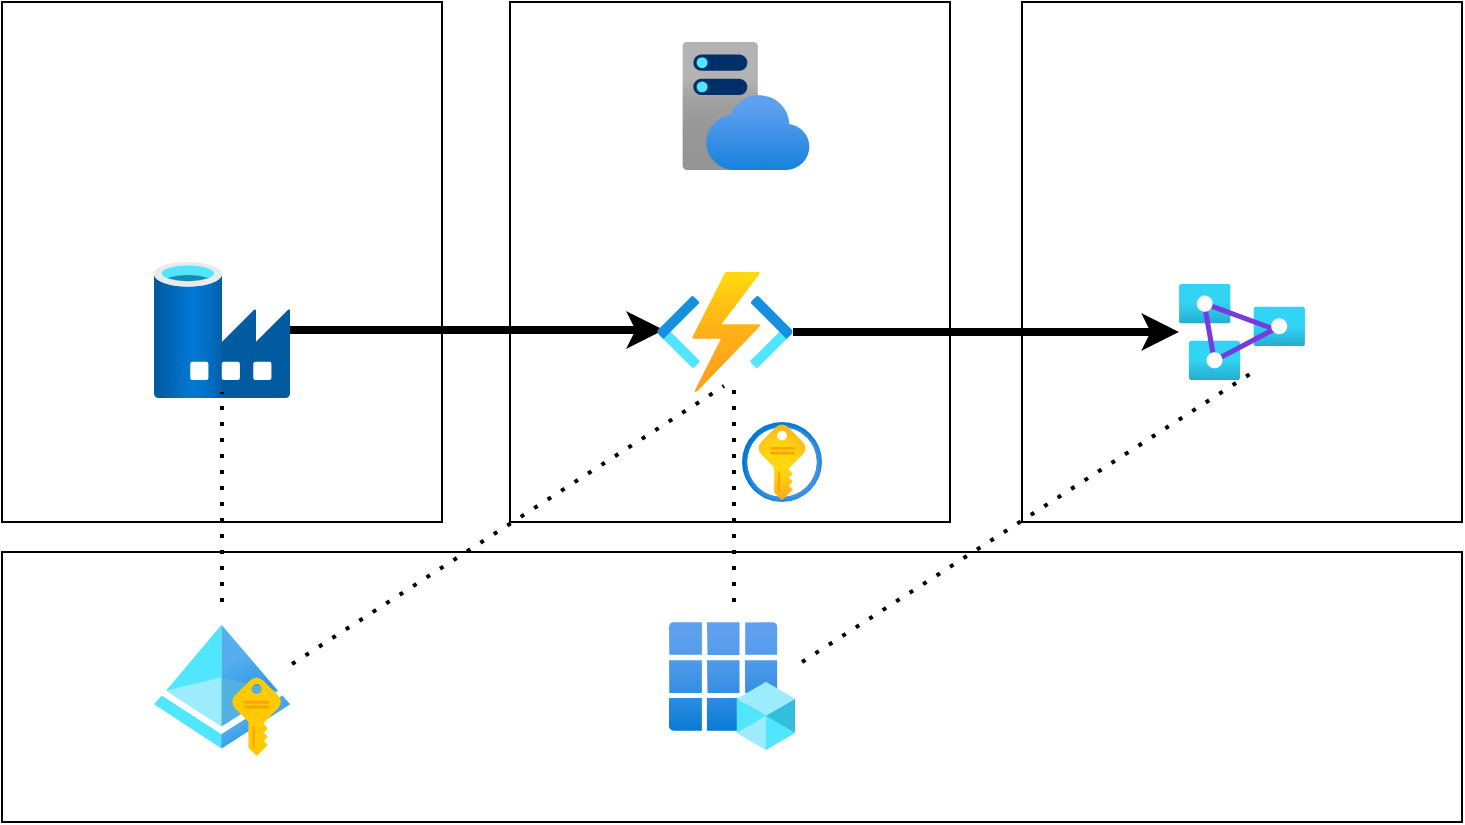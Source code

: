 <mxfile version="20.3.0" type="device"><diagram id="qvGijW9X_dbb-quR4AnS" name="Pagina-1"><mxGraphModel dx="2062" dy="1265" grid="1" gridSize="10" guides="1" tooltips="1" connect="1" arrows="1" fold="1" page="1" pageScale="1" pageWidth="827" pageHeight="1169" math="0" shadow="0"><root><mxCell id="0"/><mxCell id="1" parent="0"/><mxCell id="-sriC2ZtW0AzseFpdHI8-18" value="" style="rounded=0;whiteSpace=wrap;html=1;verticalAlign=middle;labelPosition=left;verticalLabelPosition=middle;align=right;textDirection=ltr;" vertex="1" parent="1"><mxGeometry x="50" y="455" width="730" height="135" as="geometry"/></mxCell><mxCell id="-sriC2ZtW0AzseFpdHI8-14" value="" style="rounded=0;whiteSpace=wrap;html=1;" vertex="1" parent="1"><mxGeometry x="560" y="180" width="220" height="260" as="geometry"/></mxCell><mxCell id="-sriC2ZtW0AzseFpdHI8-13" value="" style="rounded=0;whiteSpace=wrap;html=1;" vertex="1" parent="1"><mxGeometry x="304" y="180" width="220" height="260" as="geometry"/></mxCell><mxCell id="-sriC2ZtW0AzseFpdHI8-11" value="" style="rounded=0;whiteSpace=wrap;html=1;" vertex="1" parent="1"><mxGeometry x="50" y="180" width="220" height="260" as="geometry"/></mxCell><mxCell id="-sriC2ZtW0AzseFpdHI8-16" style="edgeStyle=orthogonalEdgeStyle;rounded=0;orthogonalLoop=1;jettySize=auto;html=1;entryX=0.051;entryY=0.483;entryDx=0;entryDy=0;entryPerimeter=0;fontSize=17;strokeWidth=4;" edge="1" parent="1" source="-sriC2ZtW0AzseFpdHI8-2" target="-sriC2ZtW0AzseFpdHI8-7"><mxGeometry relative="1" as="geometry"/></mxCell><mxCell id="-sriC2ZtW0AzseFpdHI8-2" value="" style="aspect=fixed;html=1;points=[];align=center;image;fontSize=12;image=img/lib/azure2/databases/Data_Factory.svg;" vertex="1" parent="1"><mxGeometry x="126" y="310" width="68" height="68" as="geometry"/></mxCell><mxCell id="-sriC2ZtW0AzseFpdHI8-3" value="" style="aspect=fixed;html=1;points=[];align=center;image;fontSize=12;image=img/lib/azure2/analytics/Analysis_Services.svg;" vertex="1" parent="1"><mxGeometry x="638.5" y="321" width="63" height="48" as="geometry"/></mxCell><mxCell id="-sriC2ZtW0AzseFpdHI8-4" value="" style="aspect=fixed;html=1;points=[];align=center;image;fontSize=12;image=img/lib/azure2/identity/App_Registrations.svg;" vertex="1" parent="1"><mxGeometry x="383.5" y="490" width="63" height="64" as="geometry"/></mxCell><mxCell id="-sriC2ZtW0AzseFpdHI8-6" value="" style="aspect=fixed;html=1;points=[];align=center;image;fontSize=12;image=img/lib/azure2/identity/Managed_Identities.svg;" vertex="1" parent="1"><mxGeometry x="126" y="490" width="68" height="68" as="geometry"/></mxCell><mxCell id="-sriC2ZtW0AzseFpdHI8-17" style="edgeStyle=orthogonalEdgeStyle;rounded=0;orthogonalLoop=1;jettySize=auto;html=1;strokeWidth=4;fontSize=17;" edge="1" parent="1" source="-sriC2ZtW0AzseFpdHI8-7" target="-sriC2ZtW0AzseFpdHI8-3"><mxGeometry relative="1" as="geometry"/></mxCell><mxCell id="-sriC2ZtW0AzseFpdHI8-7" value="" style="aspect=fixed;html=1;points=[];align=center;image;fontSize=12;image=img/lib/azure2/compute/Function_Apps.svg;" vertex="1" parent="1"><mxGeometry x="377.5" y="315" width="68" height="60" as="geometry"/></mxCell><mxCell id="-sriC2ZtW0AzseFpdHI8-15" value="" style="aspect=fixed;html=1;points=[];align=center;image;fontSize=12;image=img/lib/azure2/app_services/App_Service_Plans.svg;" vertex="1" parent="1"><mxGeometry x="390" y="200" width="64" height="64" as="geometry"/></mxCell><mxCell id="-sriC2ZtW0AzseFpdHI8-20" value="" style="endArrow=none;dashed=1;html=1;dashPattern=1 3;strokeWidth=2;rounded=0;fontSize=17;entryX=0.5;entryY=0.956;entryDx=0;entryDy=0;entryPerimeter=0;" edge="1" parent="1" target="-sriC2ZtW0AzseFpdHI8-2"><mxGeometry width="50" height="50" relative="1" as="geometry"><mxPoint x="160" y="480" as="sourcePoint"/><mxPoint x="240" y="670" as="targetPoint"/></mxGeometry></mxCell><mxCell id="-sriC2ZtW0AzseFpdHI8-22" value="" style="endArrow=none;dashed=1;html=1;dashPattern=1 3;strokeWidth=2;rounded=0;fontSize=17;entryX=0.493;entryY=0.95;entryDx=0;entryDy=0;entryPerimeter=0;exitX=1.015;exitY=0.309;exitDx=0;exitDy=0;exitPerimeter=0;" edge="1" parent="1" source="-sriC2ZtW0AzseFpdHI8-6" target="-sriC2ZtW0AzseFpdHI8-7"><mxGeometry width="50" height="50" relative="1" as="geometry"><mxPoint x="220" y="760" as="sourcePoint"/><mxPoint x="270" y="710" as="targetPoint"/></mxGeometry></mxCell><mxCell id="-sriC2ZtW0AzseFpdHI8-23" value="" style="endArrow=none;dashed=1;html=1;dashPattern=1 3;strokeWidth=2;rounded=0;fontSize=17;entryX=0.566;entryY=0.933;entryDx=0;entryDy=0;entryPerimeter=0;" edge="1" parent="1" target="-sriC2ZtW0AzseFpdHI8-7"><mxGeometry width="50" height="50" relative="1" as="geometry"><mxPoint x="416" y="480" as="sourcePoint"/><mxPoint x="380" y="700" as="targetPoint"/></mxGeometry></mxCell><mxCell id="-sriC2ZtW0AzseFpdHI8-24" value="" style="endArrow=none;dashed=1;html=1;dashPattern=1 3;strokeWidth=2;rounded=0;fontSize=17;entryX=0.563;entryY=0.938;entryDx=0;entryDy=0;entryPerimeter=0;" edge="1" parent="1" target="-sriC2ZtW0AzseFpdHI8-3"><mxGeometry width="50" height="50" relative="1" as="geometry"><mxPoint x="450" y="510" as="sourcePoint"/><mxPoint x="440" y="670" as="targetPoint"/></mxGeometry></mxCell><mxCell id="-sriC2ZtW0AzseFpdHI8-26" value="" style="aspect=fixed;html=1;points=[];align=center;image;fontSize=12;image=img/lib/azure2/security/Key_Vaults.svg;" vertex="1" parent="1"><mxGeometry x="420" y="390" width="40" height="40" as="geometry"/></mxCell></root></mxGraphModel></diagram></mxfile>